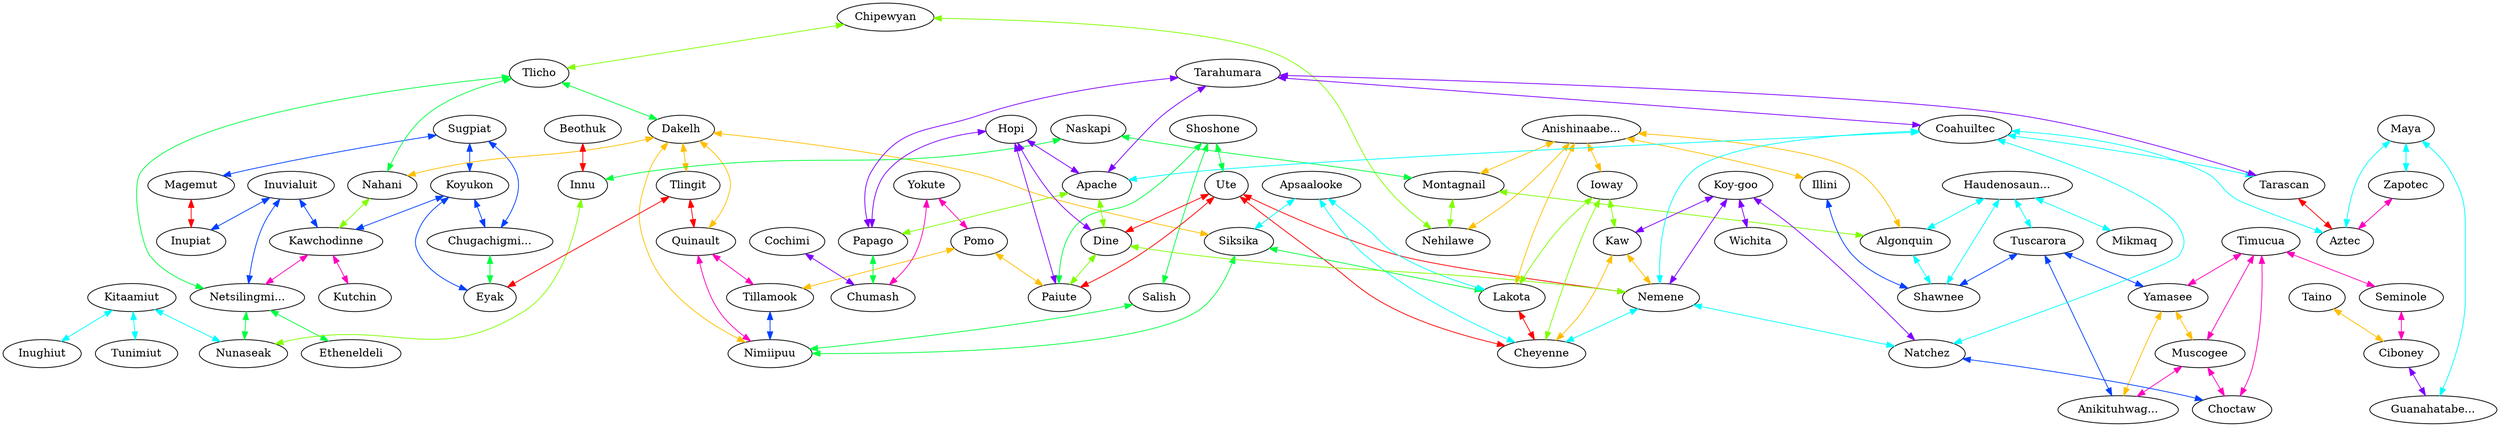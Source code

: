 graph x {
"Inughiut" [pos="4.97222222222222,-0.458333333333333",label="Inughiut"]
"Kitaamiut" [pos="6.47222222222222,-1.08333333333333",label="Kitaamiut"]
"Tunimiut" [pos="6.84722222222222,-0.583333333333333",label="Tunimiut"]
"Chugachigmiut" [pos="1.44444444444444,-1.76388888888889",label="Chugachigmi..."]
"Sugpiat" [pos="0.819444444444444,-1.65277777777778",label="Sugpiat"]
"Magemut" [pos="1.16666666666667,-0.958333333333333",label="Magemut"]
"Inupiat" [pos="1.84722222222222,-0.611111111111111",label="Inupiat"]
"Inuvialuit" [pos="2.93055555555556,-1.30555555555556",label="Inuvialuit"]
"Netsilingmiut" [pos="4.625,-1.86111111111111",label="Netsilingmi..."]
"Etheneldeli" [pos="4.44444444444444,-2.31944444444444",label="Etheneldeli"]
"Nunaseak" [pos="5.66666666666667,-1.55555555555556",label="Nunaseak"]
"Koyukon" [pos="1.86111111111111,-1.66666666666667",label="Koyukon"]
"Kutchin" [pos="2.25,-1.45833333333333",label="Kutchin"]
"Kawchodinne" [pos="2.52777777777778,-1.98611111111111",label="Kawchodinne"]
"Nahani" [pos="2.73611111111111,-2.55555555555556",label="Nahani"]
"Dakelh" [pos="2.73611111111111,-2.90277777777778",label="Dakelh"]
"Tlicho" [pos="3.81944444444444,-2.68055555555556",label="Tlicho"]
"Chipewyan" [pos="4.11111111111111,-3.375",label="Chipewyan"]
"Nehilawe" [pos="4.84722222222222,-3.41666666666667",label="Nehilawe"]
"Innu" [pos="5.80555555555556,-2.47222222222222",label="Innu"]
"Naskapi" [pos="6.38888888888889,-2.95833333333333",label="Naskapi"]
"Beothuk" [pos="7.63888888888889,-3.22222222222222",label="Beothuk"]
"Montagnail" [pos="6.15277777777778,-3.66666666666667",label="Montagnail"]
"Eyak" [pos="1.84722222222222,-2.26388888888889",label="Eyak"]
"Tlingit" [pos="2.05555555555556,-3.06944444444444",label="Tlingit"]
"Quinault" [pos="2.15277777777778,-3.98611111111111",label="Quinault"]
"Tillamook" [pos="2.04166666666667,-4.63888888888889",label="Tillamook"]
"Nimiipuu" [pos="2.63888888888889,-3.875",label="Nimiipuu"]
"Salish" [pos="2.84722222222222,-4.34722222222222",label="Salish"]
"Pomo" [pos="2.06944444444444,-5.16666666666667",label="Pomo"]
"Yokute" [pos="2.22222222222222,-5.68055555555556",label="Yokute"]
"Chumash" [pos="2.44444444444444,-6.04166666666667",label="Chumash"]
"Cochimi" [pos="2.80555555555556,-7.18055555555556",label="Cochimi"]
"Shoshone" [pos="2.86111111111111,-4.79166666666667",label="Shoshone"]
"Ute" [pos="3.54166666666667,-5.58333333333333",label="Ute"]
"Paiute" [pos="2.875,-5.59722222222222",label="Paiute"]
"Siksika" [pos="3.11111111111111,-3.5",label="Siksika"]
"Lakota" [pos="4.38888888888889,-4.48611111111111",label="Lakota"]
"Apsaalooke" [pos="3.54166666666667,-4.40277777777778",label="Apsaalooke"]
"Cheyenne" [pos="3.83333333333333,-5.08333333333333",label="Cheyenne"]
"Ioway" [pos="4.73611111111111,-5.19444444444444",label="Ioway"]
"Kaw" [pos="4.29166666666667,-5.34722222222222",label="Kaw"]
"Koy-goo" [pos="4.45833333333333,-5.875",label="Koy-goo"]
"Wichita" [pos="4.90277777777778,-5.66666666666667",label="Wichita"]
"Nemene" [pos="4.11111111111111,-6.09722222222222",label="Nemene"]
"Anishinaabeg" [pos="4.83333333333333,-4.31944444444444",label="Anishinaabe..."]
"Algonquin" [pos="6.04166666666667,-4.44444444444444",label="Algonquin"]
"Mikmaq" [pos="6.80555555555556,-4.04166666666667",label="Mikmaq"]
"Haudenosaunee" [pos="6.63888888888889,-4.58333333333333",label="Haudenosaun..."]
"Illini" [pos="5.19444444444444,-5.13888888888889",label="Illini"]
"Shawnee" [pos="6.16666666666667,-4.98611111111111",label="Shawnee"]
"Tuscarora" [pos="6.44444444444444,-5.52777777777778",label="Tuscarora"]
"Anikituhwagi" [pos="6.08333333333333,-5.68055555555556",label="Anikituhwag..."]
"Yamasee" [pos="6.125,-6.11111111111111",label="Yamasee"]
"Timucua" [pos="6.08333333333333,-6.41666666666667",label="Timucua"]
"Seminole" [pos="6.41666666666667,-6.86111111111111",label="Seminole"]
"Muscogee" [pos="5.80555555555556,-6.23611111111111",label="Muscogee"]
"Choctaw" [pos="5.54166666666667,-6.38888888888889",label="Choctaw"]
"Natchez" [pos="4.81944444444444,-6.18055555555556",label="Natchez"]
"Coahuiltec" [pos="4.08333333333333,-7.38888888888889",label="Coahuiltec"]
"Apache" [pos="3.70833333333333,-6.61111111111111",label="Apache"]
"Dine" [pos="3.52777777777778,-6.04166666666667",label="Dine"]
"Hopi" [pos="3.01388888888889,-5.93055555555556",label="Hopi"]
"Papago" [pos="2.94444444444444,-6.41666666666667",label="Papago"]
"Tarahumara" [pos="3.40277777777778,-7.15277777777778",label="Tarahumara"]
"Tarascan" [pos="3.875,-7.95833333333333",label="Tarascan"]
"Aztec" [pos="4.47222222222222,-8.06944444444444",label="Aztec"]
"Zapotec" [pos="4.66666666666667,-8.34722222222222",label="Zapotec"]
"Maya" [pos="5.40277777777778,-8.16666666666667",label="Maya"]
"Guanahatabey" [pos="6.31944444444444,-7.38888888888889",label="Guanahatabe..."]
"Ciboney" [pos="6.875,-7.44444444444444",label="Ciboney"]
"Taino" [pos="7.77777777777778,-7.44444444444444",label="Taino"]
"Taino" -- "Ciboney" [dir="both",color="0.125,1,1"]
"Chipewyan" -- "Nehilawe" [dir="both",color="0.25,1,1"]
"Chipewyan" -- "Tlicho" [dir="both",color="0.25,1,1"]
"Naskapi" -- "Montagnail" [dir="both",color="0.375,1,1"]
"Naskapi" -- "Innu" [dir="both",color="0.375,1,1"]
"Haudenosaunee" -- "Mikmaq" [dir="both",color="0.5,1,1"]
"Haudenosaunee" -- "Algonquin" [dir="both",color="0.5,1,1"]
"Haudenosaunee" -- "Shawnee" [dir="both",color="0.5,1,1"]
"Haudenosaunee" -- "Tuscarora" [dir="both",color="0.5,1,1"]
"Sugpiat" -- "Magemut" [dir="both",color="0.625,1,1"]
"Sugpiat" -- "Chugachigmiut" [dir="both",color="0.625,1,1"]
"Sugpiat" -- "Koyukon" [dir="both",color="0.625,1,1"]
"Tarahumara" -- "Tarascan" [dir="both",color="0.75,1,1"]
"Tarahumara" -- "Papago" [dir="both",color="0.75,1,1"]
"Tarahumara" -- "Coahuiltec" [dir="both",color="0.75,1,1"]
"Tarahumara" -- "Apache" [dir="both",color="0.75,1,1"]
"Timucua" -- "Seminole" [dir="both",color="0.875,1,1"]
"Timucua" -- "Choctaw" [dir="both",color="0.875,1,1"]
"Timucua" -- "Muscogee" [dir="both",color="0.875,1,1"]
"Timucua" -- "Yamasee" [dir="both",color="0.875,1,1"]
"Beothuk" -- "Innu" [dir="both",color="1,1,1"]
"Anishinaabeg" -- "Illini" [dir="both",color="0.125,1,1"]
"Anishinaabeg" -- "Montagnail" [dir="both",color="0.125,1,1"]
"Anishinaabeg" -- "Lakota" [dir="both",color="0.125,1,1"]
"Anishinaabeg" -- "Ioway" [dir="both",color="0.125,1,1"]
"Anishinaabeg" -- "Nehilawe" [dir="both",color="0.125,1,1"]
"Anishinaabeg" -- "Algonquin" [dir="both",color="0.125,1,1"]
"Ioway" -- "Kaw" [dir="both",color="0.25,1,1"]
"Ioway" -- "Lakota" [dir="both",color="0.25,1,1"]
"Ioway" -- "Cheyenne" [dir="both",color="0.25,1,1"]
"Tlicho" -- "Dakelh" [dir="both",color="0.375,1,1"]
"Tlicho" -- "Netsilingmiut" [dir="both",color="0.375,1,1"]
"Tlicho" -- "Nahani" [dir="both",color="0.375,1,1"]
"Maya" -- "Aztec" [dir="both",color="0.5,1,1"]
"Maya" -- "Zapotec" [dir="both",color="0.5,1,1"]
"Maya" -- "Guanahatabey" [dir="both",color="0.5,1,1"]
"Tuscarora" -- "Anikituhwagi" [dir="both",color="0.625,1,1"]
"Tuscarora" -- "Shawnee" [dir="both",color="0.625,1,1"]
"Tuscarora" -- "Yamasee" [dir="both",color="0.625,1,1"]
"Koy-goo" -- "Wichita" [dir="both",color="0.75,1,1"]
"Koy-goo" -- "Natchez" [dir="both",color="0.75,1,1"]
"Koy-goo" -- "Kaw" [dir="both",color="0.75,1,1"]
"Koy-goo" -- "Nemene" [dir="both",color="0.75,1,1"]
"Yokute" -- "Chumash" [dir="both",color="0.875,1,1"]
"Yokute" -- "Pomo" [dir="both",color="0.875,1,1"]
"Magemut" -- "Inupiat" [dir="both",color="1,1,1"]
"Dakelh" -- "Quinault" [dir="both",color="0.125,1,1"]
"Dakelh" -- "Nimiipuu" [dir="both",color="0.125,1,1"]
"Dakelh" -- "Tlingit" [dir="both",color="0.125,1,1"]
"Dakelh" -- "Siksika" [dir="both",color="0.125,1,1"]
"Dakelh" -- "Nahani" [dir="both",color="0.125,1,1"]
"Montagnail" -- "Nehilawe" [dir="both",color="0.25,1,1"]
"Montagnail" -- "Algonquin" [dir="both",color="0.25,1,1"]
"Shoshone" -- "Salish" [dir="both",color="0.375,1,1"]
"Shoshone" -- "Ute" [dir="both",color="0.375,1,1"]
"Shoshone" -- "Paiute" [dir="both",color="0.375,1,1"]
"Apsaalooke" -- "Lakota" [dir="both",color="0.5,1,1"]
"Apsaalooke" -- "Cheyenne" [dir="both",color="0.5,1,1"]
"Apsaalooke" -- "Siksika" [dir="both",color="0.5,1,1"]
"Koyukon" -- "Chugachigmiut" [dir="both",color="0.625,1,1"]
"Koyukon" -- "Kawchodinne" [dir="both",color="0.625,1,1"]
"Koyukon" -- "Eyak" [dir="both",color="0.625,1,1"]
"Cochimi" -- "Chumash" [dir="both",color="0.75,1,1"]
"Zapotec" -- "Aztec" [dir="both",color="0.875,1,1"]
"Tlingit" -- "Quinault" [dir="both",color="1,1,1"]
"Tlingit" -- "Eyak" [dir="both",color="1,1,1"]
"Yamasee" -- "Anikituhwagi" [dir="both",color="0.125,1,1"]
"Yamasee" -- "Muscogee" [dir="both",color="0.125,1,1"]
"Nahani" -- "Kawchodinne" [dir="both",color="0.25,1,1"]
"Salish" -- "Nimiipuu" [dir="both",color="0.375,1,1"]
"Coahuiltec" -- "Tarascan" [dir="both",color="0.5,1,1"]
"Coahuiltec" -- "Aztec" [dir="both",color="0.5,1,1"]
"Coahuiltec" -- "Natchez" [dir="both",color="0.5,1,1"]
"Coahuiltec" -- "Nemene" [dir="both",color="0.5,1,1"]
"Coahuiltec" -- "Apache" [dir="both",color="0.5,1,1"]
"Inuvialuit" -- "Kawchodinne" [dir="both",color="0.625,1,1"]
"Inuvialuit" -- "Inupiat" [dir="both",color="0.625,1,1"]
"Inuvialuit" -- "Netsilingmiut" [dir="both",color="0.625,1,1"]
"Hopi" -- "Papago" [dir="both",color="0.75,1,1"]
"Hopi" -- "Dine" [dir="both",color="0.75,1,1"]
"Hopi" -- "Paiute" [dir="both",color="0.75,1,1"]
"Hopi" -- "Apache" [dir="both",color="0.75,1,1"]
"Quinault" -- "Nimiipuu" [dir="both",color="0.875,1,1"]
"Quinault" -- "Tillamook" [dir="both",color="0.875,1,1"]
"Ute" -- "Dine" [dir="both",color="1,1,1"]
"Ute" -- "Paiute" [dir="both",color="1,1,1"]
"Ute" -- "Nemene" [dir="both",color="1,1,1"]
"Ute" -- "Cheyenne" [dir="both",color="1,1,1"]
"Pomo" -- "Paiute" [dir="both",color="0.125,1,1"]
"Pomo" -- "Tillamook" [dir="both",color="0.125,1,1"]
"Apache" -- "Papago" [dir="both",color="0.25,1,1"]
"Apache" -- "Dine" [dir="both",color="0.25,1,1"]
"Siksika" -- "Nimiipuu" [dir="both",color="0.375,1,1"]
"Siksika" -- "Lakota" [dir="both",color="0.375,1,1"]
"Kitaamiut" -- "Nunaseak" [dir="both",color="0.5,1,1"]
"Kitaamiut" -- "Tunimiut" [dir="both",color="0.5,1,1"]
"Kitaamiut" -- "Inughiut" [dir="both",color="0.5,1,1"]
"Tillamook" -- "Nimiipuu" [dir="both",color="0.625,1,1"]
"Seminole" -- "Ciboney" [dir="both",color="0.875,1,1"]
"Kaw" -- "Nemene" [dir="both",color="0.125,1,1"]
"Kaw" -- "Cheyenne" [dir="both",color="0.125,1,1"]
"Innu" -- "Nunaseak" [dir="both",color="0.25,1,1"]
"Algonquin" -- "Shawnee" [dir="both",color="0.5,1,1"]
"Illini" -- "Shawnee" [dir="both",color="0.625,1,1"]
"Kawchodinne" -- "Kutchin" [dir="both",color="0.875,1,1"]
"Kawchodinne" -- "Netsilingmiut" [dir="both",color="0.875,1,1"]
"Lakota" -- "Cheyenne" [dir="both",color="1,1,1"]
"Dine" -- "Paiute" [dir="both",color="0.25,1,1"]
"Dine" -- "Nemene" [dir="both",color="0.25,1,1"]
"Papago" -- "Chumash" [dir="both",color="0.375,1,1"]
"Nemene" -- "Natchez" [dir="both",color="0.5,1,1"]
"Nemene" -- "Cheyenne" [dir="both",color="0.5,1,1"]
"Ciboney" -- "Guanahatabey" [dir="both",color="0.75,1,1"]
"Muscogee" -- "Choctaw" [dir="both",color="0.875,1,1"]
"Muscogee" -- "Anikituhwagi" [dir="both",color="0.875,1,1"]
"Tarascan" -- "Aztec" [dir="both",color="1,1,1"]
"Netsilingmiut" -- "Nunaseak" [dir="both",color="0.375,1,1"]
"Netsilingmiut" -- "Etheneldeli" [dir="both",color="0.375,1,1"]
"Chugachigmiut" -- "Eyak" [dir="both",color="0.375,1,1"]
"Natchez" -- "Choctaw" [dir="both",color="0.625,1,1"]
}
